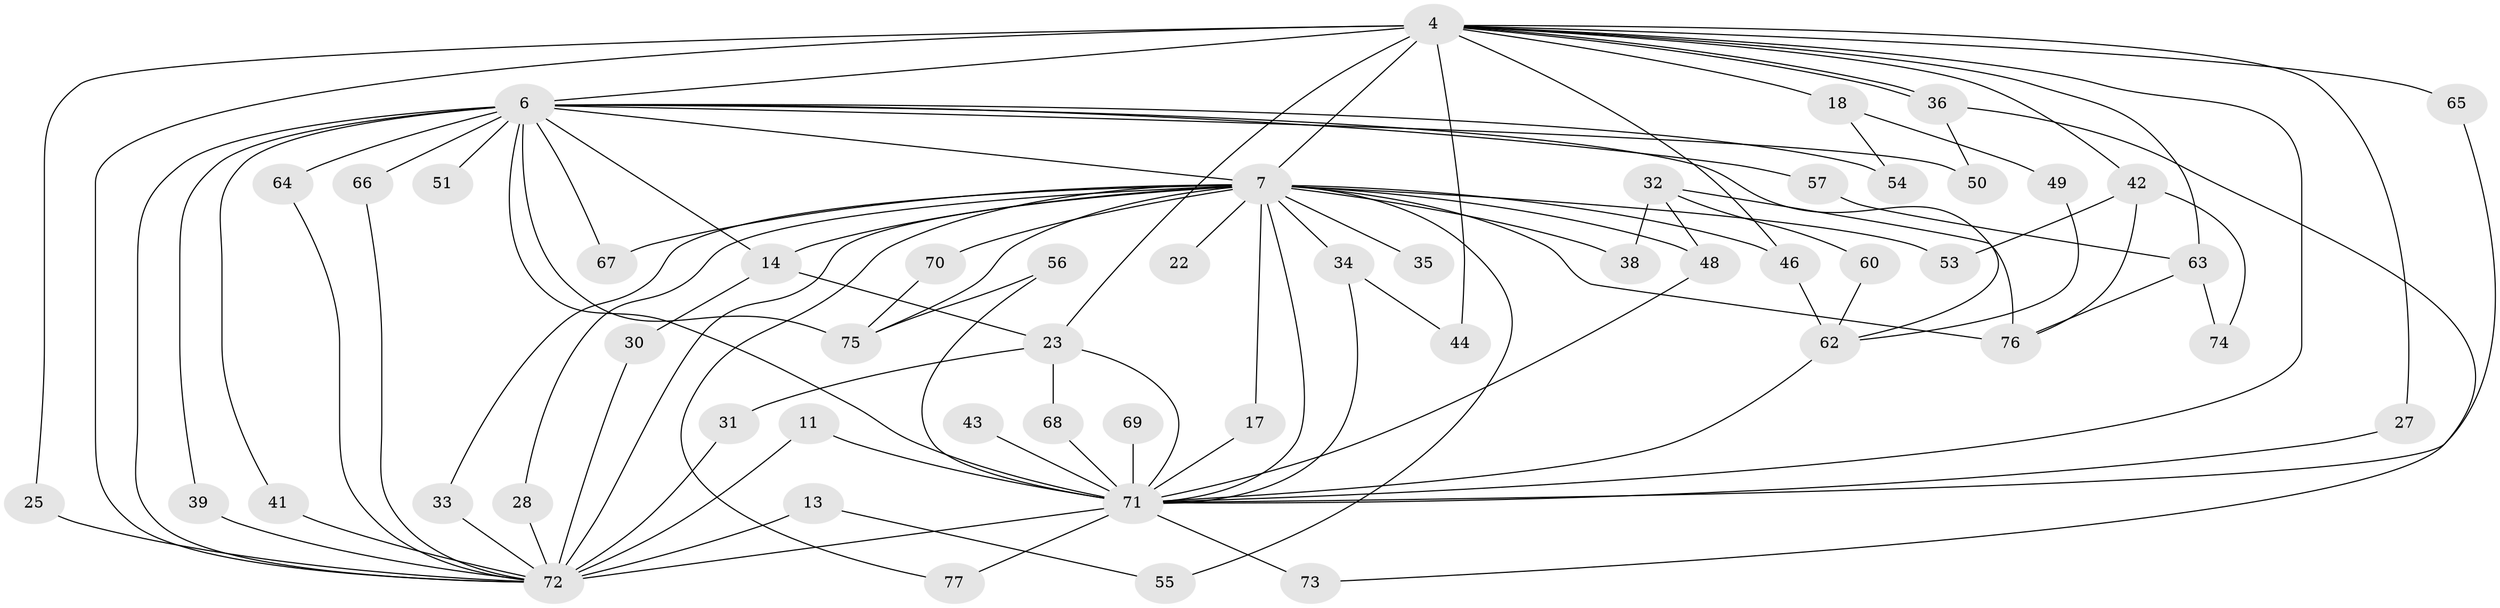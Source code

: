 // original degree distribution, {16: 0.025974025974025976, 21: 0.025974025974025976, 20: 0.012987012987012988, 14: 0.012987012987012988, 18: 0.025974025974025976, 19: 0.012987012987012988, 17: 0.012987012987012988, 2: 0.5584415584415584, 6: 0.025974025974025976, 3: 0.16883116883116883, 4: 0.07792207792207792, 7: 0.012987012987012988, 5: 0.025974025974025976}
// Generated by graph-tools (version 1.1) at 2025/48/03/04/25 21:48:11]
// undirected, 53 vertices, 100 edges
graph export_dot {
graph [start="1"]
  node [color=gray90,style=filled];
  4 [super="+1"];
  6 [super="+3"];
  7 [super="+2"];
  11;
  13;
  14;
  17;
  18;
  22;
  23;
  25;
  27;
  28;
  30;
  31;
  32;
  33;
  34;
  35;
  36;
  38;
  39;
  41 [super="+24"];
  42;
  43;
  44;
  46 [super="+26"];
  48 [super="+21"];
  49;
  50;
  51 [super="+45"];
  53;
  54;
  55;
  56 [super="+16"];
  57;
  60;
  62 [super="+12"];
  63 [super="+20"];
  64 [super="+61"];
  65;
  66 [super="+29"];
  67;
  68;
  69;
  70;
  71 [super="+58+37+9"];
  72 [super="+15+10"];
  73;
  74;
  75 [super="+47+59"];
  76 [super="+19"];
  77;
  4 -- 6 [weight=4];
  4 -- 7 [weight=4];
  4 -- 18 [weight=2];
  4 -- 36;
  4 -- 36;
  4 -- 46;
  4 -- 65;
  4 -- 23;
  4 -- 25;
  4 -- 27;
  4 -- 42;
  4 -- 44;
  4 -- 63;
  4 -- 72 [weight=4];
  4 -- 71 [weight=4];
  6 -- 7 [weight=4];
  6 -- 39;
  6 -- 50;
  6 -- 51 [weight=3];
  6 -- 57;
  6 -- 41;
  6 -- 64 [weight=2];
  6 -- 66 [weight=2];
  6 -- 67;
  6 -- 14;
  6 -- 54;
  6 -- 62;
  6 -- 72 [weight=4];
  6 -- 75 [weight=4];
  6 -- 71 [weight=5];
  7 -- 14;
  7 -- 22 [weight=2];
  7 -- 34;
  7 -- 35 [weight=2];
  7 -- 53;
  7 -- 72 [weight=5];
  7 -- 76 [weight=3];
  7 -- 77;
  7 -- 67;
  7 -- 70;
  7 -- 17;
  7 -- 28;
  7 -- 33;
  7 -- 38;
  7 -- 48 [weight=2];
  7 -- 55;
  7 -- 46;
  7 -- 75 [weight=2];
  7 -- 71 [weight=4];
  11 -- 72;
  11 -- 71;
  13 -- 55;
  13 -- 72 [weight=2];
  14 -- 23;
  14 -- 30;
  17 -- 71;
  18 -- 49;
  18 -- 54;
  23 -- 31;
  23 -- 68;
  23 -- 71;
  25 -- 72;
  27 -- 71;
  28 -- 72;
  30 -- 72;
  31 -- 72;
  32 -- 38;
  32 -- 60;
  32 -- 76;
  32 -- 48;
  33 -- 72;
  34 -- 44;
  34 -- 71;
  36 -- 50;
  36 -- 73;
  39 -- 72;
  41 -- 72 [weight=2];
  42 -- 53;
  42 -- 74;
  42 -- 76;
  43 -- 71 [weight=2];
  46 -- 62;
  48 -- 71;
  49 -- 62;
  56 -- 75;
  56 -- 71;
  57 -- 63;
  60 -- 62;
  62 -- 71 [weight=2];
  63 -- 76 [weight=2];
  63 -- 74;
  64 -- 72;
  65 -- 71;
  66 -- 72;
  68 -- 71;
  69 -- 71 [weight=2];
  70 -- 75;
  71 -- 72 [weight=6];
  71 -- 73;
  71 -- 77;
}
